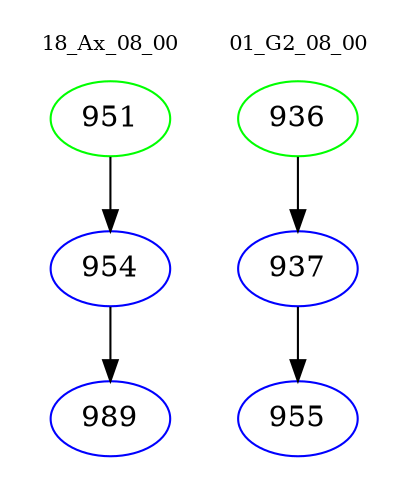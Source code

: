 digraph{
subgraph cluster_0 {
color = white
label = "18_Ax_08_00";
fontsize=10;
T0_951 [label="951", color="green"]
T0_951 -> T0_954 [color="black"]
T0_954 [label="954", color="blue"]
T0_954 -> T0_989 [color="black"]
T0_989 [label="989", color="blue"]
}
subgraph cluster_1 {
color = white
label = "01_G2_08_00";
fontsize=10;
T1_936 [label="936", color="green"]
T1_936 -> T1_937 [color="black"]
T1_937 [label="937", color="blue"]
T1_937 -> T1_955 [color="black"]
T1_955 [label="955", color="blue"]
}
}
